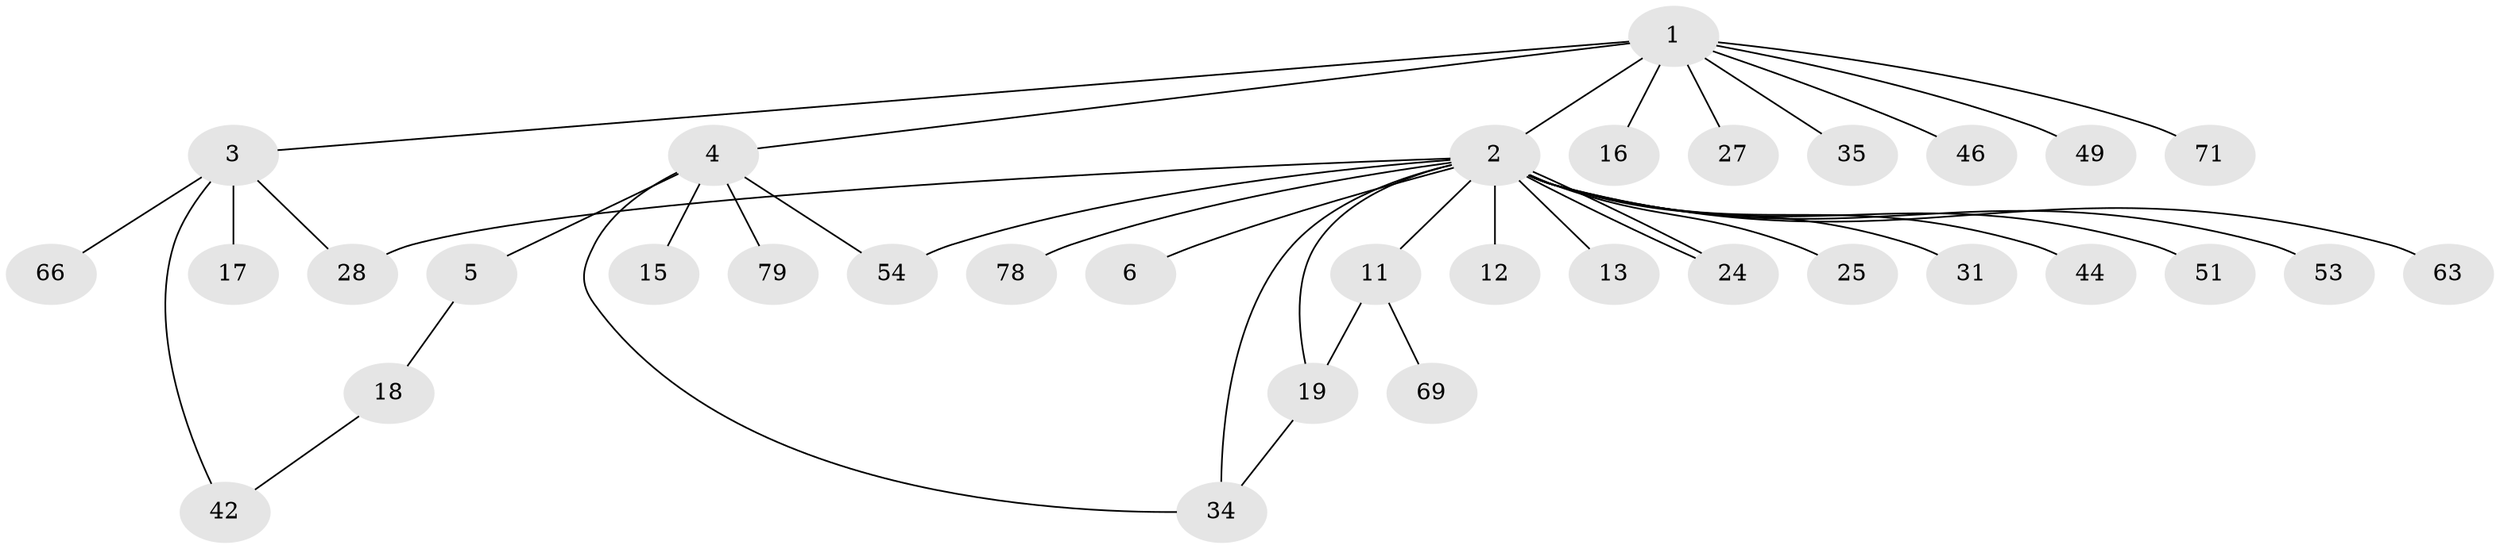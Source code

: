 // original degree distribution, {11: 0.011494252873563218, 27: 0.011494252873563218, 5: 0.022988505747126436, 6: 0.022988505747126436, 2: 0.22988505747126436, 10: 0.011494252873563218, 3: 0.11494252873563218, 4: 0.022988505747126436, 1: 0.5517241379310345}
// Generated by graph-tools (version 1.1) at 2025/18/03/04/25 18:18:01]
// undirected, 34 vertices, 40 edges
graph export_dot {
graph [start="1"]
  node [color=gray90,style=filled];
  1 [super="+22"];
  2 [super="+65+30+7+37+20+39+41+43"];
  3;
  4;
  5 [super="+8"];
  6 [super="+48"];
  11 [super="+14"];
  12;
  13 [super="+32"];
  15;
  16;
  17 [super="+50+80+61"];
  18;
  19 [super="+52+29+38+23"];
  24;
  25;
  27;
  28 [super="+33+36"];
  31 [super="+67"];
  34;
  35;
  42 [super="+81+82"];
  44;
  46;
  49;
  51;
  53;
  54 [super="+86"];
  63;
  66;
  69;
  71;
  78 [super="+85"];
  79;
  1 -- 2 [weight=2];
  1 -- 3;
  1 -- 4;
  1 -- 16;
  1 -- 27;
  1 -- 35;
  1 -- 46;
  1 -- 49;
  1 -- 71;
  2 -- 6;
  2 -- 11;
  2 -- 13;
  2 -- 19;
  2 -- 24;
  2 -- 24;
  2 -- 31;
  2 -- 44;
  2 -- 51;
  2 -- 53;
  2 -- 54;
  2 -- 63;
  2 -- 78;
  2 -- 28;
  2 -- 34;
  2 -- 25;
  2 -- 12;
  3 -- 17;
  3 -- 28;
  3 -- 42;
  3 -- 66;
  4 -- 5;
  4 -- 15;
  4 -- 34;
  4 -- 54;
  4 -- 79;
  5 -- 18;
  11 -- 69;
  11 -- 19;
  18 -- 42;
  19 -- 34;
}
